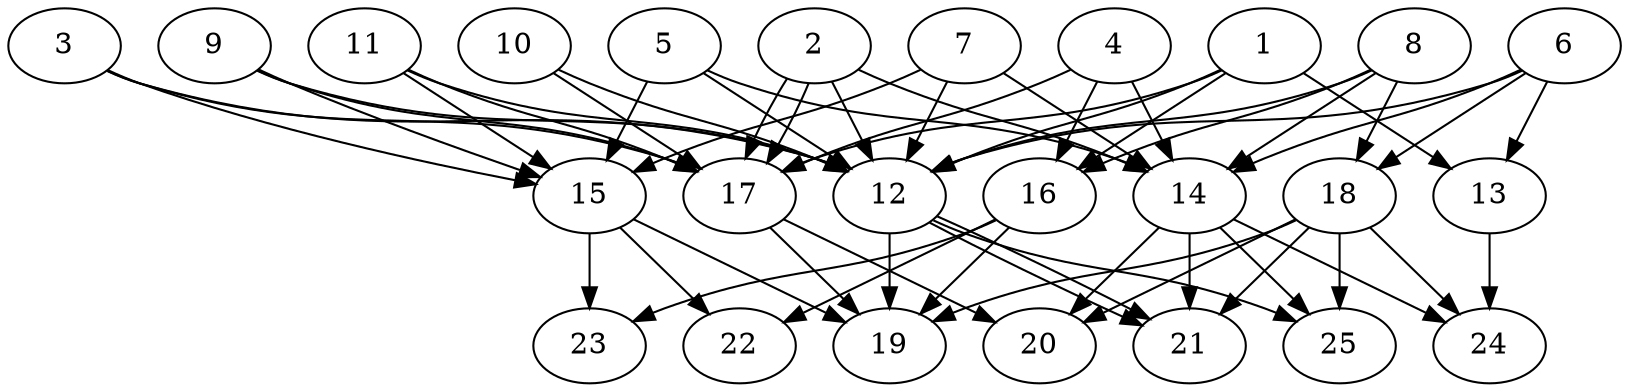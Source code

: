 // DAG automatically generated by daggen at Thu Oct  3 14:00:39 2019
// ./daggen --dot -n 25 --ccr 0.5 --fat 0.7 --regular 0.5 --density 0.9 --mindata 5242880 --maxdata 52428800 
digraph G {
  1 [size="19304448", alpha="0.08", expect_size="9652224"] 
  1 -> 12 [size ="9652224"]
  1 -> 13 [size ="9652224"]
  1 -> 16 [size ="9652224"]
  1 -> 17 [size ="9652224"]
  2 [size="20492288", alpha="0.03", expect_size="10246144"] 
  2 -> 12 [size ="10246144"]
  2 -> 14 [size ="10246144"]
  2 -> 17 [size ="10246144"]
  2 -> 17 [size ="10246144"]
  3 [size="37255168", alpha="0.16", expect_size="18627584"] 
  3 -> 12 [size ="18627584"]
  3 -> 15 [size ="18627584"]
  3 -> 17 [size ="18627584"]
  4 [size="87003136", alpha="0.04", expect_size="43501568"] 
  4 -> 14 [size ="43501568"]
  4 -> 16 [size ="43501568"]
  4 -> 17 [size ="43501568"]
  5 [size="66646016", alpha="0.05", expect_size="33323008"] 
  5 -> 12 [size ="33323008"]
  5 -> 14 [size ="33323008"]
  5 -> 15 [size ="33323008"]
  6 [size="35680256", alpha="0.08", expect_size="17840128"] 
  6 -> 12 [size ="17840128"]
  6 -> 13 [size ="17840128"]
  6 -> 14 [size ="17840128"]
  6 -> 18 [size ="17840128"]
  7 [size="66865152", alpha="0.13", expect_size="33432576"] 
  7 -> 12 [size ="33432576"]
  7 -> 14 [size ="33432576"]
  7 -> 15 [size ="33432576"]
  8 [size="83388416", alpha="0.02", expect_size="41694208"] 
  8 -> 12 [size ="41694208"]
  8 -> 14 [size ="41694208"]
  8 -> 16 [size ="41694208"]
  8 -> 18 [size ="41694208"]
  9 [size="91899904", alpha="0.17", expect_size="45949952"] 
  9 -> 12 [size ="45949952"]
  9 -> 15 [size ="45949952"]
  9 -> 17 [size ="45949952"]
  10 [size="96792576", alpha="0.03", expect_size="48396288"] 
  10 -> 12 [size ="48396288"]
  10 -> 17 [size ="48396288"]
  11 [size="85852160", alpha="0.00", expect_size="42926080"] 
  11 -> 12 [size ="42926080"]
  11 -> 15 [size ="42926080"]
  11 -> 17 [size ="42926080"]
  12 [size="28565504", alpha="0.04", expect_size="14282752"] 
  12 -> 19 [size ="14282752"]
  12 -> 21 [size ="14282752"]
  12 -> 21 [size ="14282752"]
  12 -> 25 [size ="14282752"]
  13 [size="42944512", alpha="0.14", expect_size="21472256"] 
  13 -> 24 [size ="21472256"]
  14 [size="23379968", alpha="0.16", expect_size="11689984"] 
  14 -> 20 [size ="11689984"]
  14 -> 21 [size ="11689984"]
  14 -> 24 [size ="11689984"]
  14 -> 25 [size ="11689984"]
  15 [size="40513536", alpha="0.15", expect_size="20256768"] 
  15 -> 19 [size ="20256768"]
  15 -> 22 [size ="20256768"]
  15 -> 23 [size ="20256768"]
  16 [size="64559104", alpha="0.06", expect_size="32279552"] 
  16 -> 19 [size ="32279552"]
  16 -> 22 [size ="32279552"]
  16 -> 23 [size ="32279552"]
  17 [size="103251968", alpha="0.11", expect_size="51625984"] 
  17 -> 19 [size ="51625984"]
  17 -> 20 [size ="51625984"]
  18 [size="72493056", alpha="0.12", expect_size="36246528"] 
  18 -> 19 [size ="36246528"]
  18 -> 20 [size ="36246528"]
  18 -> 21 [size ="36246528"]
  18 -> 24 [size ="36246528"]
  18 -> 25 [size ="36246528"]
  19 [size="80721920", alpha="0.02", expect_size="40360960"] 
  20 [size="66871296", alpha="0.07", expect_size="33435648"] 
  21 [size="80781312", alpha="0.15", expect_size="40390656"] 
  22 [size="82036736", alpha="0.04", expect_size="41018368"] 
  23 [size="100749312", alpha="0.20", expect_size="50374656"] 
  24 [size="71780352", alpha="0.11", expect_size="35890176"] 
  25 [size="53612544", alpha="0.15", expect_size="26806272"] 
}
